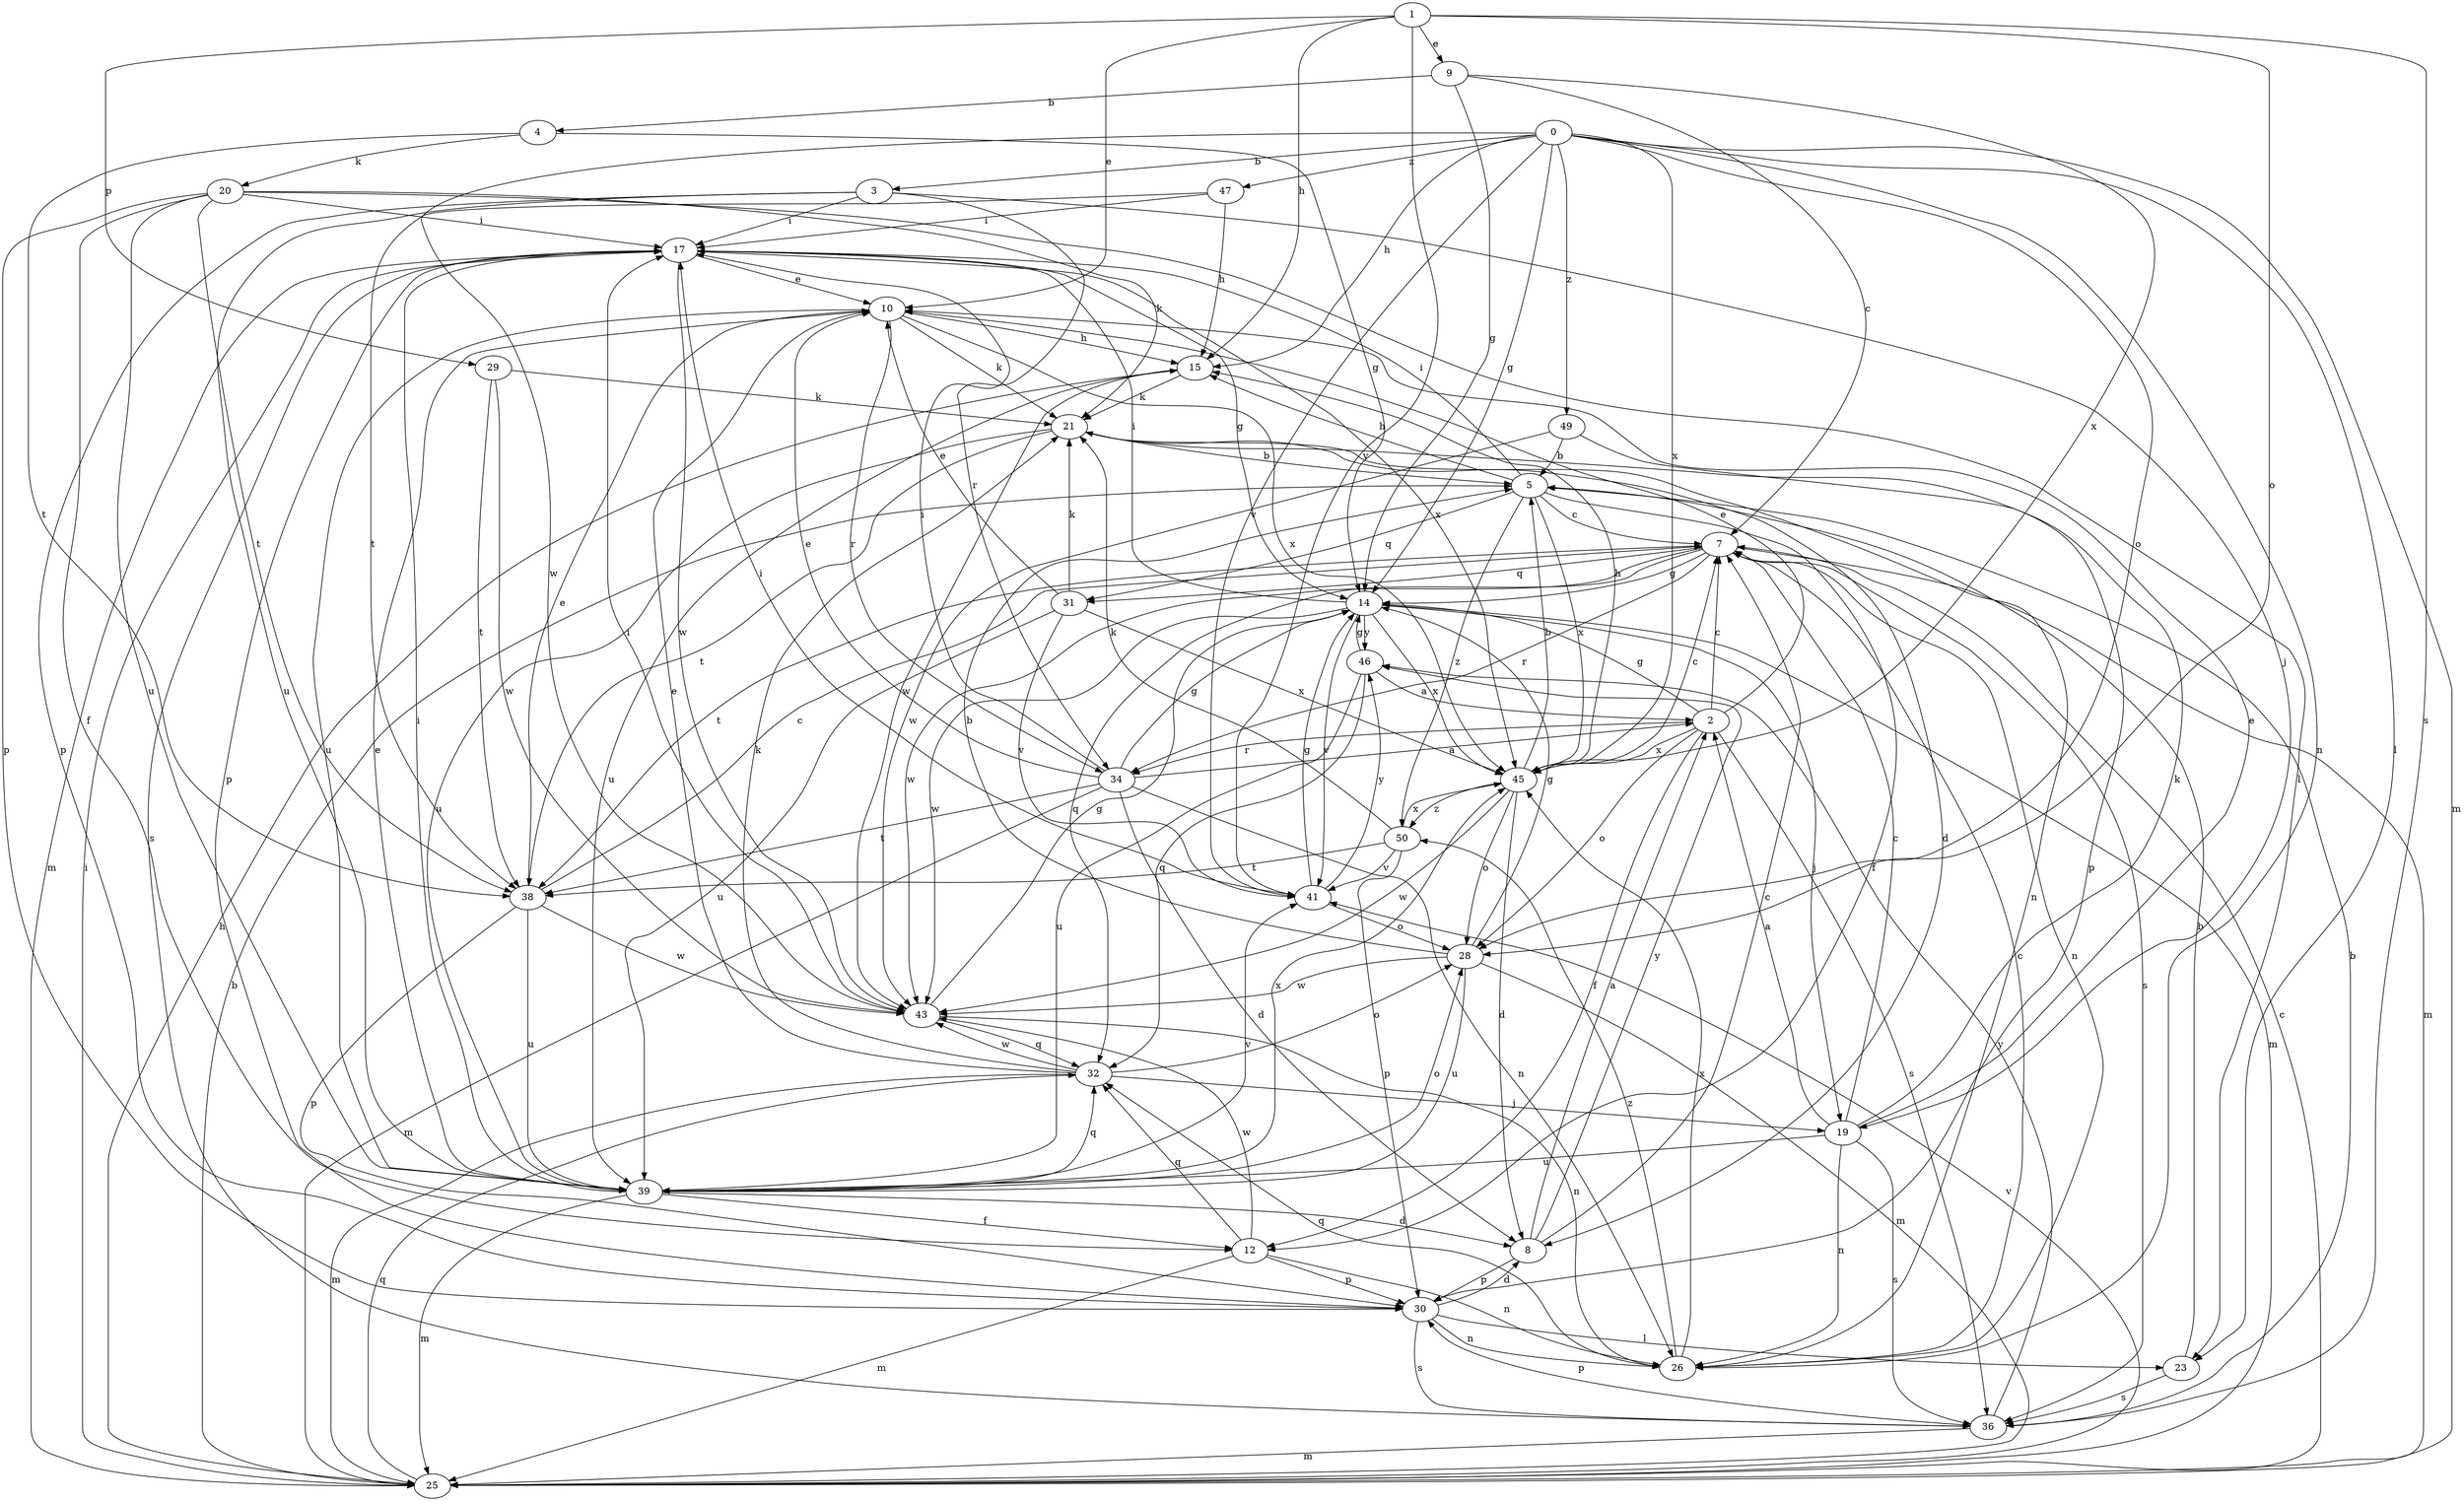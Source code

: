 strict digraph  {
0;
1;
2;
3;
4;
5;
7;
8;
9;
10;
12;
14;
15;
17;
19;
20;
21;
23;
25;
26;
28;
29;
30;
31;
32;
34;
36;
38;
39;
41;
43;
45;
46;
47;
49;
50;
0 -> 3  [label=b];
0 -> 14  [label=g];
0 -> 15  [label=h];
0 -> 23  [label=l];
0 -> 25  [label=m];
0 -> 26  [label=n];
0 -> 28  [label=o];
0 -> 41  [label=v];
0 -> 43  [label=w];
0 -> 45  [label=x];
0 -> 47  [label=z];
0 -> 49  [label=z];
1 -> 9  [label=e];
1 -> 10  [label=e];
1 -> 15  [label=h];
1 -> 28  [label=o];
1 -> 29  [label=p];
1 -> 36  [label=s];
1 -> 41  [label=v];
2 -> 7  [label=c];
2 -> 10  [label=e];
2 -> 12  [label=f];
2 -> 14  [label=g];
2 -> 28  [label=o];
2 -> 34  [label=r];
2 -> 36  [label=s];
2 -> 45  [label=x];
3 -> 17  [label=i];
3 -> 19  [label=j];
3 -> 30  [label=p];
3 -> 34  [label=r];
3 -> 39  [label=u];
4 -> 14  [label=g];
4 -> 20  [label=k];
4 -> 38  [label=t];
5 -> 7  [label=c];
5 -> 12  [label=f];
5 -> 15  [label=h];
5 -> 17  [label=i];
5 -> 31  [label=q];
5 -> 45  [label=x];
5 -> 50  [label=z];
7 -> 14  [label=g];
7 -> 25  [label=m];
7 -> 26  [label=n];
7 -> 31  [label=q];
7 -> 32  [label=q];
7 -> 34  [label=r];
7 -> 36  [label=s];
7 -> 38  [label=t];
7 -> 43  [label=w];
8 -> 2  [label=a];
8 -> 7  [label=c];
8 -> 30  [label=p];
8 -> 46  [label=y];
9 -> 4  [label=b];
9 -> 7  [label=c];
9 -> 14  [label=g];
9 -> 45  [label=x];
10 -> 15  [label=h];
10 -> 21  [label=k];
10 -> 34  [label=r];
10 -> 39  [label=u];
10 -> 45  [label=x];
12 -> 25  [label=m];
12 -> 26  [label=n];
12 -> 30  [label=p];
12 -> 32  [label=q];
12 -> 43  [label=w];
14 -> 17  [label=i];
14 -> 19  [label=j];
14 -> 25  [label=m];
14 -> 41  [label=v];
14 -> 43  [label=w];
14 -> 45  [label=x];
14 -> 46  [label=y];
15 -> 21  [label=k];
15 -> 39  [label=u];
15 -> 43  [label=w];
17 -> 10  [label=e];
17 -> 14  [label=g];
17 -> 25  [label=m];
17 -> 30  [label=p];
17 -> 36  [label=s];
17 -> 43  [label=w];
17 -> 45  [label=x];
19 -> 2  [label=a];
19 -> 7  [label=c];
19 -> 10  [label=e];
19 -> 21  [label=k];
19 -> 26  [label=n];
19 -> 36  [label=s];
19 -> 39  [label=u];
20 -> 12  [label=f];
20 -> 17  [label=i];
20 -> 21  [label=k];
20 -> 23  [label=l];
20 -> 30  [label=p];
20 -> 38  [label=t];
20 -> 39  [label=u];
21 -> 5  [label=b];
21 -> 8  [label=d];
21 -> 26  [label=n];
21 -> 38  [label=t];
21 -> 39  [label=u];
23 -> 5  [label=b];
23 -> 36  [label=s];
25 -> 5  [label=b];
25 -> 7  [label=c];
25 -> 15  [label=h];
25 -> 17  [label=i];
25 -> 32  [label=q];
25 -> 41  [label=v];
26 -> 7  [label=c];
26 -> 32  [label=q];
26 -> 45  [label=x];
26 -> 50  [label=z];
28 -> 5  [label=b];
28 -> 14  [label=g];
28 -> 25  [label=m];
28 -> 39  [label=u];
28 -> 43  [label=w];
29 -> 21  [label=k];
29 -> 38  [label=t];
29 -> 43  [label=w];
30 -> 8  [label=d];
30 -> 23  [label=l];
30 -> 26  [label=n];
30 -> 36  [label=s];
31 -> 10  [label=e];
31 -> 21  [label=k];
31 -> 39  [label=u];
31 -> 41  [label=v];
31 -> 45  [label=x];
32 -> 10  [label=e];
32 -> 19  [label=j];
32 -> 21  [label=k];
32 -> 25  [label=m];
32 -> 28  [label=o];
32 -> 43  [label=w];
34 -> 2  [label=a];
34 -> 8  [label=d];
34 -> 10  [label=e];
34 -> 14  [label=g];
34 -> 17  [label=i];
34 -> 25  [label=m];
34 -> 26  [label=n];
34 -> 38  [label=t];
36 -> 5  [label=b];
36 -> 25  [label=m];
36 -> 30  [label=p];
36 -> 46  [label=y];
38 -> 7  [label=c];
38 -> 10  [label=e];
38 -> 30  [label=p];
38 -> 39  [label=u];
38 -> 43  [label=w];
39 -> 8  [label=d];
39 -> 10  [label=e];
39 -> 12  [label=f];
39 -> 17  [label=i];
39 -> 25  [label=m];
39 -> 28  [label=o];
39 -> 32  [label=q];
39 -> 41  [label=v];
39 -> 45  [label=x];
41 -> 14  [label=g];
41 -> 17  [label=i];
41 -> 28  [label=o];
41 -> 46  [label=y];
43 -> 14  [label=g];
43 -> 17  [label=i];
43 -> 26  [label=n];
43 -> 32  [label=q];
45 -> 5  [label=b];
45 -> 7  [label=c];
45 -> 8  [label=d];
45 -> 15  [label=h];
45 -> 28  [label=o];
45 -> 43  [label=w];
45 -> 50  [label=z];
46 -> 2  [label=a];
46 -> 14  [label=g];
46 -> 32  [label=q];
46 -> 39  [label=u];
47 -> 15  [label=h];
47 -> 17  [label=i];
47 -> 38  [label=t];
49 -> 5  [label=b];
49 -> 30  [label=p];
49 -> 43  [label=w];
50 -> 21  [label=k];
50 -> 30  [label=p];
50 -> 38  [label=t];
50 -> 41  [label=v];
50 -> 45  [label=x];
}
